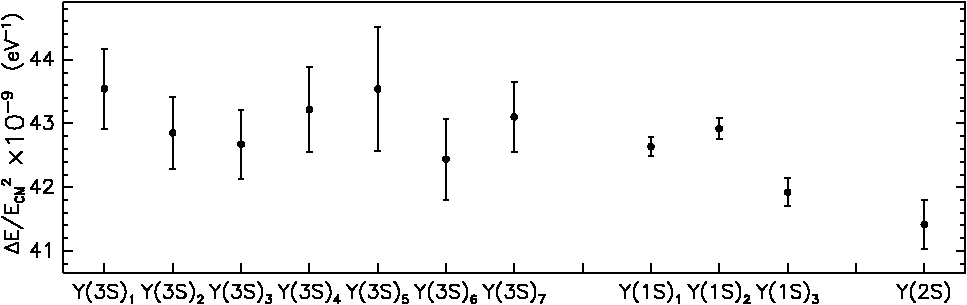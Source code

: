 #FIG 3.2
Portrait
Flush left
Inches
Letter  
100.00
Single
0
1200 2
6 1515 6031 1679 6566
6 1515 6031 1679 6566
# polyline
2 1 0 1 0 0 897 0 -1 4.000 1 1 0 0 0 2
	 1576 6566 1666 6477
# polyline
2 1 0 1 0 0 895 0 -1 4.000 1 1 0 0 0 2
	 1576 6477 1666 6566
# polyline
2 1 0 1 0 0 894 0 -1 4.000 1 1 0 0 0 4
	 1570 6412 1564 6399 1545 6379 1679 6379
# polyline
2 1 0 1 0 0 893 0 -1 4.000 1 1 0 0 0 17
	 1545 6264 1552 6283 1570 6296 1602 6303 1621 6303 1653 6296
	 1673 6283 1679 6264 1679 6251 1673 6232 1653 6219 1621 6212
	 1602 6212 1570 6219 1552 6232 1545 6251 1545 6264
# polyline
2 1 0 1 0 0 892 0 -1 4.000 1 1 0 0 0 2
	 1561 6178 1561 6107
# polyline
2 1 0 1 0 0 891 0 -1 4.000 1 1 0 0 0 23
	 1542 6031 1553 6035 1561 6043 1565 6054 1565 6059 1561 6070
	 1553 6077 1542 6081 1539 6081 1527 6077 1520 6070 1515 6059
	 1515 6054 1520 6043 1527 6035 1542 6031 1561 6031 1581 6035
	 1592 6043 1596 6054 1596 6062 1592 6073 1585 6077
-6
-6
6 1516 6685 1680 7236
# polyline
2 1 0 1 0 0 850 0 -1 4.000 1 1 0 0 0 2
	 1538 7198 1639 7236
# polyline
2 1 0 1 0 0 848 0 -1 4.000 1 1 0 0 0 2
	 1538 7198 1639 7159
# polyline
2 1 0 1 0 0 847 0 -1 4.000 1 1 0 0 0 2
	 1639 7236 1639 7159
# polyline
2 1 0 1 0 0 846 0 -1 4.000 1 1 0 0 0 2
	 1538 7135 1639 7135
# polyline
2 1 0 1 0 0 845 0 -1 4.000 1 1 0 0 0 2
	 1538 7135 1538 7072
# polyline
2 1 0 1 0 0 843 0 -1 4.000 1 1 0 0 0 2
	 1586 7135 1586 7096
# polyline
2 1 0 1 0 0 842 0 -1 4.000 1 1 0 0 0 2
	 1639 7135 1639 7072
# polyline
2 1 0 1 0 0 841 0 -1 4.000 1 1 0 0 0 2
	 1519 6966 1673 7053
# polyline
2 1 0 1 0 0 840 0 -1 4.000 1 1 0 0 0 2
	 1538 6937 1639 6937
# polyline
2 1 0 1 0 0 839 0 -1 4.000 1 1 0 0 0 2
	 1538 6937 1538 6874
# polyline
2 1 0 1 0 0 837 0 -1 4.000 1 1 0 0 0 2
	 1586 6937 1586 6898
# polyline
2 1 0 1 0 0 836 0 -1 4.000 1 1 0 0 0 2
	 1639 6937 1639 6874
# polyline
2 1 0 1 0 0 835 0 -1 4.000 1 1 0 0 0 18
	 1634 6813 1628 6816 1622 6822 1619 6827 1619 6838 1622 6844
	 1628 6850 1634 6853 1643 6856 1657 6856 1665 6853 1671 6850
	 1677 6844 1680 6838 1680 6827 1677 6822 1671 6816 1665 6813
# polyline
2 1 0 1 0 0 834 0 -1 4.000 1 1 0 0 0 2
	 1619 6793 1680 6793
# polyline
2 1 0 1 0 0 833 0 -1 4.000 1 1 0 0 0 2
	 1619 6793 1680 6769
# polyline
2 1 0 1 0 0 832 0 -1 4.000 1 1 0 0 0 2
	 1619 6746 1680 6769
# polyline
2 1 0 1 0 0 831 0 -1 4.000 1 1 0 0 0 2
	 1619 6746 1680 6746
# polyline
2 1 0 1 0 0 830 0 -1 4.000 1 1 0 0 0 14
	 1530 6723 1528 6723 1522 6720 1519 6718 1516 6712 1516 6700
	 1519 6694 1522 6691 1528 6688 1533 6688 1539 6691 1548 6697
	 1577 6726 1577 6685
-6
6 1516 5451 1673 5854
# polyline
2 1 0 1 0 0 823 0 -1 4.000 1 1 0 0 0 17
	 1600 5792 1600 5733 1591 5733 1581 5738 1577 5743 1572 5753
	 1572 5768 1577 5777 1586 5787 1600 5792 1610 5792 1624 5787
	 1634 5777 1639 5768 1639 5753 1634 5743 1624 5733
# polyline
2 1 0 1 0 0 822 0 -1 4.000 1 1 0 0 0 2
	 1538 5714 1639 5676
# polyline
2 1 0 1 0 0 821 0 -1 4.000 1 1 0 0 0 2
	 1538 5637 1639 5676
# polyline
2 1 0 1 0 0 820 0 -1 4.000 1 1 0 0 0 2
	 1550 5621 1550 5568
# polyline
2 1 0 1 0 0 819 0 -1 4.000 1 1 0 0 0 4
	 1528 5540 1524 5534 1516 5525 1577 5525
# polyline
2 1 0 1 0 0 818 0 -1 4.000 1 1 0 0 0 10
	 1519 5485 1529 5475 1543 5465 1562 5456 1586 5451 1605 5451
	 1629 5456 1649 5465 1664 5475 1673 5485
# polyline
2 1 0 1 0 0 829 0 -1 4.000 1 1 0 0 0 10
	 1519 5821 1529 5830 1543 5840 1562 5849 1586 5854 1605 5854
	 1629 5849 1649 5840 1664 5830 1673 5821
-6
# polyline
2 1 0 1 0 0 978 0 -1 4.000 0 0 0 0 0 2
	 2286 6310 2286 5703
# polyline
2 1 0 1 0 0 977 0 -1 4.000 0 0 0 0 0 2
	 2264 6310 2308 6310
# polyline
2 1 0 1 0 0 976 0 -1 4.000 0 0 0 0 0 2
	 2264 5703 2308 5703
# polyline
2 1 0 1 0 0 974 0 -1 4.000 0 0 0 0 0 2
	 2799 6609 2799 6065
# polyline
2 1 0 1 0 0 973 0 -1 4.000 0 0 0 0 0 2
	 2776 6609 2820 6609
# polyline
2 1 0 1 0 0 972 0 -1 4.000 0 0 0 0 0 2
	 2776 6065 2820 6065
# polyline
2 1 0 1 0 0 971 0 -1 4.000 0 0 0 0 0 2
	 3311 6680 3311 6162
# polyline
2 1 0 1 0 0 970 0 -1 4.000 0 0 0 0 0 2
	 3289 6680 3333 6680
# polyline
2 1 0 1 0 0 968 0 -1 4.000 0 0 0 0 0 2
	 3289 6162 3333 6162
# polyline
2 1 0 1 0 0 967 0 -1 4.000 0 0 0 0 0 2
	 3824 6479 3824 5845
# polyline
2 1 0 1 0 0 966 0 -1 4.000 0 0 0 0 0 2
	 3801 6479 3845 6479
# polyline
2 1 0 1 0 0 965 0 -1 4.000 0 0 0 0 0 2
	 3801 5845 3845 5845
# polyline
2 1 0 1 0 0 964 0 -1 4.000 0 0 0 0 0 2
	 4336 6475 4336 5538
# polyline
2 1 0 1 0 0 962 0 -1 4.000 0 0 0 0 0 2
	 4314 6475 4358 6475
# polyline
2 1 0 1 0 0 961 0 -1 4.000 0 0 0 0 0 2
	 4314 5538 4358 5538
# polyline
2 1 0 1 0 0 960 0 -1 4.000 0 0 0 0 0 2
	 4849 6836 4849 6230
# polyline
2 1 0 1 0 0 959 0 -1 4.000 0 0 0 0 0 2
	 4826 6836 4870 6836
# polyline
2 1 0 1 0 0 957 0 -1 4.000 0 0 0 0 0 2
	 4826 6230 4870 6230
# polyline
2 1 0 1 0 0 956 0 -1 4.000 0 0 0 0 0 2
	 5360 6479 5360 5953
# polyline
2 1 0 1 0 0 955 0 -1 4.000 0 0 0 0 0 2
	 5339 6479 5383 6479
# polyline
2 1 0 1 0 0 954 0 -1 4.000 0 0 0 0 0 2
	 5339 5953 5383 5953
# polyline
2 1 0 1 0 0 944 0 -1 4.000 0 0 0 0 0 2
	 6385 6508 6385 6369
# polyline
2 1 0 1 0 0 942 0 -1 4.000 0 0 0 0 0 2
	 6364 6508 6408 6508
# polyline
2 1 0 1 0 0 941 0 -1 4.000 0 0 0 0 0 2
	 6364 6369 6408 6369
# polyline
2 1 0 1 0 0 940 0 -1 4.000 0 0 0 0 0 2
	 6898 6385 6898 6225
# polyline
2 1 0 1 0 0 938 0 -1 4.000 0 0 0 0 0 2
	 6876 6385 6920 6385
# polyline
2 1 0 1 0 0 937 0 -1 4.000 0 0 0 0 0 2
	 6876 6225 6920 6225
# polyline
2 1 0 1 0 0 936 0 -1 4.000 0 0 0 0 0 2
	 7410 6887 7410 6674
# polyline
2 1 0 1 0 0 935 0 -1 4.000 0 0 0 0 0 2
	 7389 6887 7433 6887
# polyline
2 1 0 1 0 0 933 0 -1 4.000 0 0 0 0 0 2
	 7389 6674 7433 6674
# polyline
2 1 0 1 0 0 928 0 -1 4.000 0 0 0 0 0 2
	 8435 7204 8435 6842
# polyline
2 1 0 1 0 0 927 0 -1 4.000 0 0 0 0 0 2
	 8413 7204 8457 7204
# polyline
2 1 0 1 0 0 926 0 -1 4.000 0 0 0 0 0 2
	 8413 6842 8457 6842
# polyline
2 1 0 1 0 0 925 0 -1 4.000 0 0 0 0 0 2
	 8743 7318 8709 7318
# polyline
2 1 0 1 0 0 923 0 -1 4.000 0 0 0 0 0 2
	 8743 7222 8709 7222
# polyline
2 1 0 1 0 0 922 0 -1 4.000 0 0 0 0 0 2
	 8743 7126 8709 7126
# polyline
2 1 0 1 0 0 921 0 -1 4.000 0 0 0 0 0 2
	 8743 7030 8709 7030
# polyline
2 1 0 1 0 0 920 0 -1 4.000 0 0 0 0 0 2
	 8743 6935 8709 6935
# polyline
2 1 0 1 0 0 919 0 -1 4.000 0 0 0 0 0 2
	 8743 6840 8709 6840
# polyline
2 1 0 1 0 0 918 0 -1 4.000 0 0 0 0 0 2
	 8743 6744 8709 6744
# polyline
2 1 0 1 0 0 917 0 -1 4.000 0 0 0 0 0 2
	 8743 6648 8709 6648
# polyline
2 1 0 1 0 0 916 0 -1 4.000 0 0 0 0 0 2
	 8743 6552 8709 6552
# polyline
2 1 0 1 0 0 915 0 -1 4.000 0 0 0 0 0 2
	 8743 6457 8709 6457
# polyline
2 1 0 1 0 0 914 0 -1 4.000 0 0 0 0 0 2
	 8743 6361 8709 6361
# polyline
2 1 0 1 0 0 913 0 -1 4.000 0 0 0 0 0 2
	 8743 6265 8709 6265
# polyline
2 1 0 1 0 0 912 0 -1 4.000 0 0 0 0 0 2
	 8743 6170 8709 6170
# polyline
2 1 0 1 0 0 911 0 -1 4.000 0 0 0 0 0 2
	 8743 6075 8709 6075
# polyline
2 1 0 1 0 0 910 0 -1 4.000 0 0 0 0 0 2
	 8743 5979 8709 5979
# polyline
2 1 0 1 0 0 909 0 -1 4.000 0 0 0 0 0 2
	 8743 5883 8709 5883
# polyline
2 1 0 1 0 0 908 0 -1 4.000 0 0 0 0 0 2
	 8743 5787 8709 5787
# polyline
2 1 0 1 0 0 907 0 -1 4.000 0 0 0 0 0 2
	 8743 5691 8709 5691
# polyline
2 1 0 1 0 0 906 0 -1 4.000 0 0 0 0 0 2
	 8743 5596 8709 5596
# polyline
2 1 0 1 0 0 905 0 -1 4.000 0 0 0 0 0 2
	 8743 5500 8709 5500
# polyline
2 1 0 1 0 0 904 0 -1 4.000 0 0 0 0 0 2
	 8743 5405 8709 5405
# polyline
2 1 0 1 0 0 903 0 -1 4.000 0 0 0 0 0 2
	 8743 7222 8676 7222
# polyline
2 1 0 1 0 0 901 0 -1 4.000 0 0 0 0 0 2
	 8743 6744 8676 6744
# polyline
2 1 0 1 0 0 900 0 -1 4.000 0 0 0 0 0 2
	 8743 6265 8676 6265
# polyline
2 1 0 1 0 0 899 0 -1 4.000 0 0 0 0 0 2
	 8743 5787 8676 5787
# polyline
2 1 0 1 0 0 898 0 -1 4.000 0 0 0 0 0 2
	 8743 7385 8743 5356
# polyline
2 1 0 1 0 0 897 0 -1 4.000 0 0 0 0 0 2
	 1979 5356 8743 5356
# polyline
2 1 0 1 0 0 895 0 -1 4.000 0 0 0 0 0 2
	 1979 7318 2012 7318
# polyline
2 1 0 1 0 0 894 0 -1 4.000 0 0 0 0 0 2
	 1979 7222 2012 7222
# polyline
2 1 0 1 0 0 893 0 -1 4.000 0 0 0 0 0 2
	 1979 7126 2012 7126
# polyline
2 1 0 1 0 0 892 0 -1 4.000 0 0 0 0 0 2
	 1979 7030 2012 7030
# polyline
2 1 0 1 0 0 891 0 -1 4.000 0 0 0 0 0 2
	 1979 6935 2012 6935
# polyline
2 1 0 1 0 0 890 0 -1 4.000 0 0 0 0 0 2
	 1979 6840 2012 6840
# polyline
2 1 0 1 0 0 889 0 -1 4.000 0 0 0 0 0 2
	 1979 6744 2012 6744
# polyline
2 1 0 1 0 0 888 0 -1 4.000 0 0 0 0 0 2
	 1979 6648 2012 6648
# polyline
2 1 0 1 0 0 887 0 -1 4.000 0 0 0 0 0 2
	 1979 6552 2012 6552
# polyline
2 1 0 1 0 0 886 0 -1 4.000 0 0 0 0 0 2
	 1979 6457 2012 6457
# polyline
2 1 0 1 0 0 885 0 -1 4.000 0 0 0 0 0 2
	 1979 6361 2012 6361
# polyline
2 1 0 1 0 0 884 0 -1 4.000 0 0 0 0 0 2
	 1979 6265 2012 6265
# polyline
2 1 0 1 0 0 883 0 -1 4.000 0 0 0 0 0 2
	 1979 6170 2012 6170
# polyline
2 1 0 1 0 0 882 0 -1 4.000 0 0 0 0 0 2
	 1979 6075 2012 6075
# polyline
2 1 0 1 0 0 881 0 -1 4.000 0 0 0 0 0 2
	 1979 5979 2012 5979
# polyline
2 1 0 1 0 0 880 0 -1 4.000 0 0 0 0 0 2
	 1979 5883 2012 5883
# polyline
2 1 0 1 0 0 879 0 -1 4.000 0 0 0 0 0 2
	 1979 5787 2012 5787
# polyline
2 1 0 1 0 0 878 0 -1 4.000 0 0 0 0 0 2
	 1979 5691 2012 5691
# polyline
2 1 0 1 0 0 877 0 -1 4.000 0 0 0 0 0 2
	 1979 5596 2012 5596
# polyline
2 1 0 1 0 0 876 0 -1 4.000 0 0 0 0 0 2
	 1979 5500 2012 5500
# polyline
2 1 0 1 0 0 875 0 -1 4.000 0 0 0 0 0 2
	 1979 5405 2012 5405
# polyline
2 1 0 1 0 0 873 0 -1 4.000 0 0 0 0 0 2
	 1979 7222 2044 7222
# polyline
2 1 0 1 0 0 872 0 -1 4.000 0 0 0 0 0 2
	 1979 6744 2044 6744
# polyline
2 1 0 1 0 0 871 0 -1 4.000 0 0 0 0 0 2
	 1979 6265 2044 6265
# polyline
2 1 0 1 0 0 870 0 -1 4.000 0 0 0 0 0 2
	 1979 5787 2044 5787
# polyline
2 1 0 1 0 0 869 0 -1 4.000 0 0 0 0 0 2
	 1979 7385 1979 5356
# polyline
2 1 0 1 0 0 868 0 -1 4.000 1 1 0 0 0 3
	 1782 7165 1734 7232 1806 7232
# polyline
2 1 0 1 0 0 866 0 -1 4.000 1 1 0 0 0 2
	 1782 7165 1782 7265
# polyline
2 1 0 1 0 0 865 0 -1 4.000 1 1 0 0 0 4
	 1845 7184 1854 7179 1869 7165 1869 7265
# polyline
2 1 0 1 0 0 864 0 -1 4.000 1 1 0 0 0 3
	 1782 6686 1734 6754 1806 6754
# polyline
2 1 0 1 0 0 862 0 -1 4.000 1 1 0 0 0 2
	 1782 6686 1782 6787
# polyline
2 1 0 1 0 0 861 0 -1 4.000 1 1 0 0 0 14
	 1835 6710 1835 6705 1840 6695 1845 6690 1854 6686 1874 6686
	 1884 6690 1889 6695 1893 6705 1893 6715 1889 6725 1879 6739
	 1830 6787 1898 6787
# polyline
2 1 0 1 0 0 860 0 -1 4.000 1 1 0 0 0 3
	 1782 6208 1734 6275 1806 6275
# polyline
2 1 0 1 0 0 858 0 -1 4.000 1 1 0 0 0 2
	 1782 6208 1782 6309
# polyline
2 1 0 1 0 0 857 0 -1 4.000 1 1 0 0 0 15
	 1840 6208 1893 6208 1864 6246 1879 6246 1889 6251 1893 6256
	 1898 6270 1898 6280 1893 6295 1884 6304 1869 6309 1854 6309
	 1840 6304 1835 6300 1830 6290
# polyline
2 1 0 1 0 0 856 0 -1 4.000 1 1 0 0 0 3
	 1782 5730 1734 5797 1806 5797
# polyline
2 1 0 1 0 0 854 0 -1 4.000 1 1 0 0 0 2
	 1782 5730 1782 5830
# polyline
2 1 0 1 0 0 853 0 -1 4.000 1 1 0 0 0 3
	 1879 5730 1830 5797 1903 5797
# polyline
2 1 0 1 0 0 851 0 -1 4.000 1 1 0 0 0 2
	 1879 5730 1879 5830
# polyline
2 1 0 1 0 0 817 0 -1 4.000 0 0 0 0 0 2
	 2286 7385 2286 7319
# polyline
2 1 0 1 0 0 816 0 -1 4.000 0 0 0 0 0 2
	 2799 7385 2799 7319
# polyline
2 1 0 1 0 0 815 0 -1 4.000 0 0 0 0 0 2
	 3311 7385 3311 7319
# polyline
2 1 0 1 0 0 814 0 -1 4.000 0 0 0 0 0 2
	 3824 7385 3824 7319
# polyline
2 1 0 1 0 0 813 0 -1 4.000 0 0 0 0 0 2
	 4336 7385 4336 7319
# polyline
2 1 0 1 0 0 812 0 -1 4.000 0 0 0 0 0 2
	 4849 7385 4849 7319
# polyline
2 1 0 1 0 0 811 0 -1 4.000 0 0 0 0 0 2
	 5360 7385 5360 7319
# polyline
2 1 0 1 0 0 810 0 -1 4.000 0 0 0 0 0 2
	 5873 7385 5873 7319
# polyline
2 1 0 1 0 0 809 0 -1 4.000 0 0 0 0 0 2
	 6385 7385 6385 7319
# polyline
2 1 0 1 0 0 808 0 -1 4.000 0 0 0 0 0 2
	 6898 7385 6898 7319
# polyline
2 1 0 1 0 0 807 0 -1 4.000 0 0 0 0 0 2
	 7410 7385 7410 7319
# polyline
2 1 0 1 0 0 806 0 -1 4.000 0 0 0 0 0 2
	 7923 7385 7923 7319
# polyline
2 1 0 1 0 0 805 0 -1 4.000 0 0 0 0 0 2
	 8435 7385 8435 7319
# polyline
2 1 0 1 0 0 804 0 -1 4.000 0 0 0 0 0 2
	 1979 7385 8743 7385
# polyline
2 1 0 1 0 0 803 0 -1 4.000 1 1 0 0 0 3
	 2054 7473 2094 7521 2094 7575
# polyline
2 1 0 1 0 0 801 0 -1 4.000 1 1 0 0 0 2
	 2132 7473 2094 7521
# polyline
2 1 0 1 0 0 800 0 -1 4.000 1 1 0 0 0 10
	 2189 7454 2180 7464 2170 7478 2161 7497 2156 7521 2156 7540
	 2161 7565 2170 7585 2180 7599 2189 7608
# polyline
2 1 0 1 0 0 799 0 -1 4.000 1 1 0 0 0 15
	 2229 7473 2281 7473 2252 7512 2267 7512 2276 7517 2281 7521
	 2286 7536 2286 7545 2281 7560 2272 7570 2257 7575 2243 7575
	 2229 7570 2224 7565 2219 7555
# polyline
2 1 0 1 0 0 798 0 -1 4.000 1 1 0 0 0 20
	 2383 7488 2373 7478 2359 7473 2339 7473 2324 7478 2315 7488
	 2315 7497 2319 7507 2324 7512 2335 7517 2364 7526 2373 7531
	 2378 7536 2383 7545 2383 7560 2373 7570 2359 7575 2339 7575
	 2324 7570 2315 7560
# polyline
2 1 0 1 0 0 797 0 -1 4.000 1 1 0 0 0 10
	 2411 7454 2421 7464 2431 7478 2440 7497 2445 7521 2445 7540
	 2440 7565 2431 7585 2421 7599 2411 7608
# polyline
2 1 0 1 0 0 796 0 -1 4.000 1 1 0 0 0 4
	 2482 7566 2488 7563 2496 7555 2496 7615
# polyline
2 1 0 1 0 0 795 0 -1 4.000 1 1 0 0 0 3
	 2567 7473 2605 7521 2605 7575
# polyline
2 1 0 1 0 0 794 0 -1 4.000 1 1 0 0 0 2
	 2644 7473 2605 7521
# polyline
2 1 0 1 0 0 793 0 -1 4.000 1 1 0 0 0 10
	 2702 7454 2693 7464 2683 7478 2673 7497 2669 7521 2669 7540
	 2673 7565 2683 7585 2693 7599 2702 7608
# polyline
2 1 0 1 0 0 792 0 -1 4.000 1 1 0 0 0 15
	 2740 7473 2794 7473 2764 7512 2779 7512 2789 7517 2794 7521
	 2799 7536 2799 7545 2794 7560 2784 7570 2769 7575 2755 7575
	 2740 7570 2736 7565 2731 7555
# polyline
2 1 0 1 0 0 791 0 -1 4.000 1 1 0 0 0 20
	 2895 7488 2885 7478 2871 7473 2852 7473 2837 7478 2828 7488
	 2828 7497 2832 7507 2837 7512 2847 7517 2875 7526 2885 7531
	 2890 7536 2895 7545 2895 7560 2885 7570 2871 7575 2852 7575
	 2837 7570 2828 7560
# polyline
2 1 0 1 0 0 790 0 -1 4.000 1 1 0 0 0 10
	 2924 7454 2934 7464 2943 7478 2953 7497 2958 7521 2958 7540
	 2953 7565 2943 7585 2934 7599 2924 7608
# polyline
2 1 0 1 0 0 789 0 -1 4.000 1 1 0 0 0 14
	 2989 7569 2989 7566 2991 7560 2994 7557 3000 7555 3012 7555
	 3018 7557 3020 7560 3023 7566 3023 7572 3020 7578 3014 7586
	 2985 7615 3026 7615
# polyline
2 1 0 1 0 0 788 0 -1 4.000 1 1 0 0 0 3
	 3079 7473 3118 7521 3118 7575
# polyline
2 1 0 1 0 0 787 0 -1 4.000 1 1 0 0 0 2
	 3157 7473 3118 7521
# polyline
2 1 0 1 0 0 786 0 -1 4.000 1 1 0 0 0 10
	 3214 7454 3204 7464 3195 7478 3185 7497 3181 7521 3181 7540
	 3185 7565 3195 7585 3204 7599 3214 7608
# polyline
2 1 0 1 0 0 785 0 -1 4.000 1 1 0 0 0 15
	 3253 7473 3306 7473 3277 7512 3292 7512 3301 7517 3306 7521
	 3311 7536 3311 7545 3306 7560 3296 7570 3282 7575 3268 7575
	 3253 7570 3249 7565 3244 7555
# polyline
2 1 0 1 0 0 784 0 -1 4.000 1 1 0 0 0 20
	 3407 7488 3398 7478 3384 7473 3364 7473 3349 7478 3339 7488
	 3339 7497 3344 7507 3349 7512 3359 7517 3388 7526 3398 7531
	 3403 7536 3407 7545 3407 7560 3398 7570 3384 7575 3364 7575
	 3349 7570 3339 7560
# polyline
2 1 0 1 0 0 783 0 -1 4.000 1 1 0 0 0 10
	 3436 7454 3446 7464 3455 7478 3465 7497 3470 7521 3470 7540
	 3465 7565 3455 7585 3446 7599 3436 7608
# polyline
2 1 0 1 0 0 782 0 -1 4.000 1 1 0 0 0 15
	 3504 7555 3535 7555 3519 7578 3527 7578 3533 7580 3535 7584
	 3539 7592 3539 7598 3535 7606 3529 7612 3521 7615 3513 7615
	 3504 7612 3501 7610 3498 7604
# polyline
2 1 0 1 0 0 781 0 -1 4.000 1 1 0 0 0 3
	 3592 7473 3630 7521 3630 7575
# polyline
2 1 0 1 0 0 780 0 -1 4.000 1 1 0 0 0 2
	 3669 7473 3630 7521
# polyline
2 1 0 1 0 0 779 0 -1 4.000 1 1 0 0 0 10
	 3727 7454 3717 7464 3708 7478 3698 7497 3693 7521 3693 7540
	 3698 7565 3708 7585 3717 7599 3727 7608
# polyline
2 1 0 1 0 0 778 0 -1 4.000 1 1 0 0 0 15
	 3765 7473 3819 7473 3789 7512 3804 7512 3814 7517 3819 7521
	 3824 7536 3824 7545 3819 7560 3809 7570 3794 7575 3780 7575
	 3765 7570 3760 7565 3756 7555
# polyline
2 1 0 1 0 0 777 0 -1 4.000 1 1 0 0 0 20
	 3919 7488 3910 7478 3895 7473 3876 7473 3862 7478 3852 7488
	 3852 7497 3857 7507 3862 7512 3872 7517 3900 7526 3910 7531
	 3915 7536 3919 7545 3919 7560 3910 7570 3895 7575 3876 7575
	 3862 7570 3852 7560
# polyline
2 1 0 1 0 0 776 0 -1 4.000 1 1 0 0 0 10
	 3949 7454 3959 7464 3968 7478 3978 7497 3983 7521 3983 7540
	 3978 7565 3968 7585 3959 7599 3949 7608
# polyline
2 1 0 1 0 0 775 0 -1 4.000 1 1 0 0 0 3
	 4039 7555 4010 7595 4054 7595
# polyline
2 1 0 1 0 0 773 0 -1 4.000 1 1 0 0 0 2
	 4039 7555 4039 7615
# polyline
2 1 0 1 0 0 772 0 -1 4.000 1 1 0 0 0 3
	 4104 7473 4143 7521 4143 7575
# polyline
2 1 0 1 0 0 771 0 -1 4.000 1 1 0 0 0 2
	 4181 7473 4143 7521
# polyline
2 1 0 1 0 0 770 0 -1 4.000 1 1 0 0 0 10
	 4239 7454 4229 7464 4220 7478 4210 7497 4205 7521 4205 7540
	 4210 7565 4220 7585 4229 7599 4239 7608
# polyline
2 1 0 1 0 0 769 0 -1 4.000 1 1 0 0 0 15
	 4278 7473 4331 7473 4302 7512 4316 7512 4326 7517 4331 7521
	 4336 7536 4336 7545 4331 7560 4321 7570 4307 7575 4293 7575
	 4278 7570 4273 7565 4269 7555
# polyline
2 1 0 1 0 0 768 0 -1 4.000 1 1 0 0 0 20
	 4432 7488 4423 7478 4408 7473 4389 7473 4374 7478 4364 7488
	 4364 7497 4370 7507 4374 7512 4384 7517 4413 7526 4423 7531
	 4428 7536 4432 7545 4432 7560 4423 7570 4408 7575 4389 7575
	 4374 7570 4364 7560
# polyline
2 1 0 1 0 0 767 0 -1 4.000 1 1 0 0 0 10
	 4461 7454 4471 7464 4480 7478 4490 7497 4495 7521 4495 7540
	 4490 7565 4480 7585 4471 7599 4461 7608
# polyline
2 1 0 1 0 0 766 0 -1 4.000 1 1 0 0 0 17
	 4558 7555 4529 7555 4526 7580 4529 7578 4537 7575 4546 7575
	 4554 7578 4560 7584 4564 7592 4564 7598 4560 7606 4554 7612
	 4546 7615 4537 7615 4529 7612 4526 7610 4523 7604
# polyline
2 1 0 1 0 0 765 0 -1 4.000 1 1 0 0 0 3
	 4617 7473 4655 7521 4655 7575
# polyline
2 1 0 1 0 0 764 0 -1 4.000 1 1 0 0 0 2
	 4694 7473 4655 7521
# polyline
2 1 0 1 0 0 763 0 -1 4.000 1 1 0 0 0 10
	 4752 7454 4742 7464 4733 7478 4723 7497 4718 7521 4718 7540
	 4723 7565 4733 7585 4742 7599 4752 7608
# polyline
2 1 0 1 0 0 762 0 -1 4.000 1 1 0 0 0 15
	 4790 7473 4844 7473 4814 7512 4829 7512 4839 7517 4844 7521
	 4849 7536 4849 7545 4844 7560 4834 7570 4820 7575 4804 7575
	 4790 7570 4785 7565 4781 7555
# polyline
2 1 0 1 0 0 761 0 -1 4.000 1 1 0 0 0 20
	 4945 7488 4935 7478 4920 7473 4901 7473 4887 7478 4877 7488
	 4877 7497 4882 7507 4887 7512 4896 7517 4925 7526 4935 7531
	 4939 7536 4945 7545 4945 7560 4935 7570 4920 7575 4901 7575
	 4887 7570 4877 7560
# polyline
2 1 0 1 0 0 760 0 -1 4.000 1 1 0 0 0 10
	 4974 7454 4984 7464 4993 7478 5003 7497 5007 7521 5007 7540
	 5003 7565 4993 7585 4984 7599 4974 7608
# polyline
2 1 0 1 0 0 759 0 -1 4.000 1 1 0 0 0 23
	 5073 7563 5070 7557 5061 7555 5055 7555 5047 7557 5041 7566
	 5038 7580 5038 7595 5041 7606 5047 7612 5055 7615 5059 7615
	 5067 7612 5073 7606 5076 7598 5076 7595 5073 7586 5067 7580
	 5059 7578 5055 7578 5047 7580 5041 7586 5038 7595
# polyline
2 1 0 1 0 0 758 0 -1 4.000 1 1 0 0 0 3
	 5129 7473 5168 7521 5168 7575
# polyline
2 1 0 1 0 0 757 0 -1 4.000 1 1 0 0 0 2
	 5206 7473 5168 7521
# polyline
2 1 0 1 0 0 756 0 -1 4.000 1 1 0 0 0 10
	 5264 7454 5254 7464 5245 7478 5235 7497 5230 7521 5230 7540
	 5235 7565 5245 7585 5254 7599 5264 7608
# polyline
2 1 0 1 0 0 755 0 -1 4.000 1 1 0 0 0 15
	 5303 7473 5356 7473 5327 7512 5341 7512 5351 7517 5356 7521
	 5360 7536 5360 7545 5356 7560 5346 7570 5332 7575 5317 7575
	 5303 7570 5298 7565 5293 7555
# polyline
2 1 0 1 0 0 754 0 -1 4.000 1 1 0 0 0 20
	 5457 7488 5448 7478 5433 7473 5414 7473 5399 7478 5389 7488
	 5389 7497 5394 7507 5399 7512 5409 7517 5438 7526 5448 7531
	 5452 7536 5457 7545 5457 7560 5448 7570 5433 7575 5414 7575
	 5399 7570 5389 7560
# polyline
2 1 0 1 0 0 753 0 -1 4.000 1 1 0 0 0 10
	 5486 7454 5495 7464 5505 7478 5515 7497 5519 7521 5519 7540
	 5515 7565 5505 7585 5495 7599 5486 7608
# polyline
2 1 0 1 0 0 752 0 -1 4.000 1 1 0 0 0 2
	 5588 7555 5559 7615
# polyline
2 1 0 1 0 0 750 0 -1 4.000 1 1 0 0 0 2
	 5548 7555 5588 7555
# polyline
2 1 0 1 0 0 749 0 -1 4.000 1 1 0 0 0 3
	 6154 7473 6193 7521 6193 7575
# polyline
2 1 0 1 0 0 748 0 -1 4.000 1 1 0 0 0 2
	 6231 7473 6193 7521
# polyline
2 1 0 1 0 0 747 0 -1 4.000 1 1 0 0 0 10
	 6289 7454 6279 7464 6269 7478 6260 7497 6255 7521 6255 7540
	 6260 7565 6269 7585 6279 7599 6289 7608
# polyline
2 1 0 1 0 0 746 0 -1 4.000 1 1 0 0 0 4
	 6333 7493 6342 7488 6357 7473 6357 7575
# polyline
2 1 0 1 0 0 745 0 -1 4.000 1 1 0 0 0 20
	 6482 7488 6472 7478 6458 7473 6439 7473 6424 7478 6414 7488
	 6414 7497 6419 7507 6424 7512 6434 7517 6463 7526 6472 7531
	 6477 7536 6482 7545 6482 7560 6472 7570 6458 7575 6439 7575
	 6424 7570 6414 7560
# polyline
2 1 0 1 0 0 744 0 -1 4.000 1 1 0 0 0 10
	 6511 7454 6520 7464 6530 7478 6539 7497 6544 7521 6544 7540
	 6539 7565 6530 7585 6520 7599 6511 7608
# polyline
2 1 0 1 0 0 743 0 -1 4.000 1 1 0 0 0 4
	 6581 7566 6587 7563 6595 7555 6595 7615
# polyline
2 1 0 1 0 0 742 0 -1 4.000 1 1 0 0 0 3
	 6666 7473 6705 7521 6705 7575
# polyline
2 1 0 1 0 0 741 0 -1 4.000 1 1 0 0 0 2
	 6744 7473 6705 7521
# polyline
2 1 0 1 0 0 740 0 -1 4.000 1 1 0 0 0 10
	 6801 7454 6792 7464 6782 7478 6773 7497 6768 7521 6768 7540
	 6773 7565 6782 7585 6792 7599 6801 7608
# polyline
2 1 0 1 0 0 739 0 -1 4.000 1 1 0 0 0 4
	 6845 7493 6854 7488 6869 7473 6869 7575
# polyline
2 1 0 1 0 0 738 0 -1 4.000 1 1 0 0 0 20
	 6994 7488 6984 7478 6970 7473 6951 7473 6936 7478 6927 7488
	 6927 7497 6932 7507 6936 7512 6946 7517 6975 7526 6984 7531
	 6989 7536 6994 7545 6994 7560 6984 7570 6970 7575 6951 7575
	 6936 7570 6927 7560
# polyline
2 1 0 1 0 0 737 0 -1 4.000 1 1 0 0 0 10
	 7024 7454 7033 7464 7043 7478 7052 7497 7057 7521 7057 7540
	 7052 7565 7043 7585 7033 7599 7024 7608
# polyline
2 1 0 1 0 0 736 0 -1 4.000 1 1 0 0 0 14
	 7088 7569 7088 7566 7091 7560 7094 7557 7099 7555 7111 7555
	 7117 7557 7119 7560 7123 7566 7123 7572 7119 7578 7114 7586
	 7085 7615 7125 7615
# polyline
2 1 0 1 0 0 735 0 -1 4.000 1 1 0 0 0 3
	 7179 7473 7218 7521 7218 7575
# polyline
2 1 0 1 0 0 734 0 -1 4.000 1 1 0 0 0 2
	 7256 7473 7218 7521
# polyline
2 1 0 1 0 0 733 0 -1 4.000 1 1 0 0 0 10
	 7314 7454 7304 7464 7294 7478 7285 7497 7280 7521 7280 7540
	 7285 7565 7294 7585 7304 7599 7314 7608
# polyline
2 1 0 1 0 0 732 0 -1 4.000 1 1 0 0 0 4
	 7357 7493 7367 7488 7381 7473 7381 7575
# polyline
2 1 0 1 0 0 731 0 -1 4.000 1 1 0 0 0 20
	 7507 7488 7497 7478 7483 7473 7464 7473 7449 7478 7439 7488
	 7439 7497 7444 7507 7449 7512 7459 7517 7488 7526 7497 7531
	 7502 7536 7507 7545 7507 7560 7497 7570 7483 7575 7464 7575
	 7449 7570 7439 7560
# polyline
2 1 0 1 0 0 730 0 -1 4.000 1 1 0 0 0 10
	 7535 7454 7545 7464 7555 7478 7564 7497 7569 7521 7569 7540
	 7564 7565 7555 7585 7545 7599 7535 7608
# polyline
2 1 0 1 0 0 729 0 -1 4.000 1 1 0 0 0 15
	 7603 7555 7635 7555 7618 7578 7626 7578 7632 7580 7635 7584
	 7638 7592 7638 7598 7635 7606 7629 7612 7620 7615 7612 7615
	 7603 7612 7600 7610 7598 7604
# polyline
2 1 0 1 0 0 728 0 -1 4.000 1 1 0 0 0 3
	 8233 7473 8271 7521 8271 7575
# polyline
2 1 0 1 0 0 727 0 -1 4.000 1 1 0 0 0 2
	 8309 7473 8271 7521
# polyline
2 1 0 1 0 0 726 0 -1 4.000 1 1 0 0 0 10
	 8368 7454 8358 7464 8349 7478 8339 7497 8334 7521 8334 7540
	 8339 7565 8349 7585 8358 7599 8368 7608
# polyline
2 1 0 1 0 0 725 0 -1 4.000 1 1 0 0 0 14
	 8401 7497 8401 7493 8406 7483 8411 7478 8421 7473 8440 7473
	 8449 7478 8454 7483 8459 7493 8459 7502 8454 7512 8444 7526
	 8397 7575 8464 7575
# polyline
2 1 0 1 0 0 724 0 -1 4.000 1 1 0 0 0 20
	 8560 7488 8551 7478 8536 7473 8517 7473 8503 7478 8493 7488
	 8493 7497 8498 7507 8503 7512 8512 7517 8541 7526 8551 7531
	 8556 7536 8560 7545 8560 7560 8551 7570 8536 7575 8517 7575
	 8503 7570 8493 7560
# polyline
2 1 0 1 0 0 723 0 -1 4.000 1 1 0 0 0 10
	 8590 7454 8599 7464 8609 7478 8619 7497 8624 7521 8624 7540
	 8619 7565 8609 7585 8599 7599 8590 7608
# spline
3 4 0 0 0 0 999 0 20 4.000 0 0 0 22
	 2307 6006 2306 6000 2303 5994 2298 5989 2293 5986 2286 5985
	 2280 5986 2274 5989 2269 5994 2266 6000 2265 6006 2266 6013
	 2269 6018 2274 6023 2280 6026 2286 6027 2293 6026 2298 6023
	 2303 6018 2306 6013 2307 6006 2307 6006
	 0.000 0.000 -1.000 -1.000 -1.000 0.000 0.000 -1.000
	 -1.000 -1.000 0.000 0.000 -1.000 -1.000 -1.000 0.000
	 0.000 -1.000 -1.000 -1.000 0.000 0.000
# spline
3 4 0 1 0 0 997 0 -1 4.000 0 0 0 22
	 2307 6006 2306 6000 2303 5994 2298 5989 2293 5986 2286 5985
	 2280 5986 2274 5989 2269 5994 2266 6000 2265 6006 2266 6013
	 2269 6018 2274 6023 2280 6026 2286 6027 2293 6026 2298 6023
	 2303 6018 2306 6013 2307 6006 2307 6006
	 0.000 0.000 -1.000 -1.000 -1.000 0.000 0.000 -1.000
	 -1.000 -1.000 0.000 0.000 -1.000 -1.000 -1.000 0.000
	 0.000 -1.000 -1.000 -1.000 0.000 0.000
# spline
3 4 0 0 0 0 996 0 20 4.000 0 0 0 22
	 2819 6336 2818 6330 2815 6324 2811 6319 2805 6316 2799 6315
	 2792 6316 2786 6319 2782 6324 2779 6330 2778 6336 2779 6343
	 2782 6348 2786 6353 2792 6356 2799 6357 2805 6356 2811 6353
	 2815 6348 2818 6343 2819 6336 2819 6336
	 0.000 0.000 -1.000 -1.000 -1.000 0.000 0.000 -1.000
	 -1.000 -1.000 0.000 0.000 -1.000 -1.000 -1.000 0.000
	 0.000 -1.000 -1.000 -1.000 0.000 0.000
# spline
3 4 0 1 0 0 994 0 -1 4.000 0 0 0 22
	 2819 6336 2818 6330 2815 6324 2811 6319 2805 6316 2799 6315
	 2792 6316 2786 6319 2782 6324 2779 6330 2778 6336 2779 6343
	 2782 6348 2786 6353 2792 6356 2799 6357 2805 6356 2811 6353
	 2815 6348 2818 6343 2819 6336 2819 6336
	 0.000 0.000 -1.000 -1.000 -1.000 0.000 0.000 -1.000
	 -1.000 -1.000 0.000 0.000 -1.000 -1.000 -1.000 0.000
	 0.000 -1.000 -1.000 -1.000 0.000 0.000
# spline
3 4 0 0 0 0 993 0 20 4.000 0 0 0 22
	 3332 6421 3331 6415 3328 6409 3323 6404 3318 6401 3311 6400
	 3305 6401 3299 6404 3294 6409 3291 6415 3290 6421 3291 6428
	 3294 6433 3299 6438 3305 6441 3311 6442 3318 6441 3323 6438
	 3328 6433 3331 6428 3332 6421 3332 6421
	 0.000 0.000 -1.000 -1.000 -1.000 0.000 0.000 -1.000
	 -1.000 -1.000 0.000 0.000 -1.000 -1.000 -1.000 0.000
	 0.000 -1.000 -1.000 -1.000 0.000 0.000
# spline
3 4 0 1 0 0 991 0 -1 4.000 0 0 0 22
	 3332 6421 3331 6415 3328 6409 3323 6404 3318 6401 3311 6400
	 3305 6401 3299 6404 3294 6409 3291 6415 3290 6421 3291 6428
	 3294 6433 3299 6438 3305 6441 3311 6442 3318 6441 3323 6438
	 3328 6433 3331 6428 3332 6421 3332 6421
	 0.000 0.000 -1.000 -1.000 -1.000 0.000 0.000 -1.000
	 -1.000 -1.000 0.000 0.000 -1.000 -1.000 -1.000 0.000
	 0.000 -1.000 -1.000 -1.000 0.000 0.000
# spline
3 4 0 0 0 0 990 0 20 4.000 0 0 0 22
	 3844 6162 3843 6155 3840 6150 3836 6145 3830 6142 3824 6141
	 3817 6142 3811 6145 3807 6150 3804 6155 3803 6162 3804 6169
	 3807 6174 3811 6179 3817 6182 3824 6183 3830 6182 3836 6179
	 3840 6174 3843 6169 3844 6162 3844 6162
	 0.000 0.000 -1.000 -1.000 -1.000 0.000 0.000 -1.000
	 -1.000 -1.000 0.000 0.000 -1.000 -1.000 -1.000 0.000
	 0.000 -1.000 -1.000 -1.000 0.000 0.000
# spline
3 4 0 1 0 0 988 0 -1 4.000 0 0 0 22
	 3844 6162 3843 6155 3840 6150 3836 6145 3830 6142 3824 6141
	 3817 6142 3811 6145 3807 6150 3804 6155 3803 6162 3804 6169
	 3807 6174 3811 6179 3817 6182 3824 6183 3830 6182 3836 6179
	 3840 6174 3843 6169 3844 6162 3844 6162
	 0.000 0.000 -1.000 -1.000 -1.000 0.000 0.000 -1.000
	 -1.000 -1.000 0.000 0.000 -1.000 -1.000 -1.000 0.000
	 0.000 -1.000 -1.000 -1.000 0.000 0.000
# spline
3 4 0 0 0 0 987 0 20 4.000 0 0 0 22
	 4357 6006 4356 6000 4353 5994 4348 5989 4343 5986 4336 5985
	 4330 5986 4324 5989 4319 5994 4316 6000 4315 6006 4316 6013
	 4319 6018 4324 6023 4330 6026 4336 6027 4343 6026 4348 6023
	 4353 6018 4356 6013 4357 6006 4357 6006
	 0.000 0.000 -1.000 -1.000 -1.000 0.000 0.000 -1.000
	 -1.000 -1.000 0.000 0.000 -1.000 -1.000 -1.000 0.000
	 0.000 -1.000 -1.000 -1.000 0.000 0.000
# spline
3 4 0 1 0 0 985 0 -1 4.000 0 0 0 22
	 4357 6006 4356 6000 4353 5994 4348 5989 4343 5986 4336 5985
	 4330 5986 4324 5989 4319 5994 4316 6000 4315 6006 4316 6013
	 4319 6018 4324 6023 4330 6026 4336 6027 4343 6026 4348 6023
	 4353 6018 4356 6013 4357 6006 4357 6006
	 0.000 0.000 -1.000 -1.000 -1.000 0.000 0.000 -1.000
	 -1.000 -1.000 0.000 0.000 -1.000 -1.000 -1.000 0.000
	 0.000 -1.000 -1.000 -1.000 0.000 0.000
# spline
3 4 0 0 0 0 984 0 20 4.000 0 0 0 22
	 4870 6533 4868 6526 4865 6521 4861 6516 4855 6513 4849 6512
	 4842 6513 4836 6516 4832 6521 4829 6526 4828 6533 4829 6539
	 4832 6545 4836 6550 4842 6553 4849 6554 4855 6553 4861 6550
	 4865 6545 4868 6539 4870 6533 4870 6533
	 0.000 0.000 -1.000 -1.000 -1.000 0.000 0.000 -1.000
	 -1.000 -1.000 0.000 0.000 -1.000 -1.000 -1.000 0.000
	 0.000 -1.000 -1.000 -1.000 0.000 0.000
# spline
3 4 0 1 0 0 982 0 -1 4.000 0 0 0 22
	 4870 6533 4868 6526 4865 6521 4861 6516 4855 6513 4849 6512
	 4842 6513 4836 6516 4832 6521 4829 6526 4828 6533 4829 6539
	 4832 6545 4836 6550 4842 6553 4849 6554 4855 6553 4861 6550
	 4865 6545 4868 6539 4870 6533 4870 6533
	 0.000 0.000 -1.000 -1.000 -1.000 0.000 0.000 -1.000
	 -1.000 -1.000 0.000 0.000 -1.000 -1.000 -1.000 0.000
	 0.000 -1.000 -1.000 -1.000 0.000 0.000
# spline
3 4 0 0 0 0 981 0 20 4.000 0 0 0 22
	 5381 6216 5380 6210 5377 6204 5373 6199 5367 6196 5360 6195
	 5354 6196 5348 6199 5344 6204 5341 6210 5339 6216 5341 6223
	 5344 6228 5348 6233 5354 6236 5360 6237 5367 6236 5373 6233
	 5377 6228 5380 6223 5381 6216 5381 6216
	 0.000 0.000 -1.000 -1.000 -1.000 0.000 0.000 -1.000
	 -1.000 -1.000 0.000 0.000 -1.000 -1.000 -1.000 0.000
	 0.000 -1.000 -1.000 -1.000 0.000 0.000
# spline
3 4 0 1 0 0 979 0 -1 4.000 0 0 0 22
	 5381 6216 5380 6210 5377 6204 5373 6199 5367 6196 5360 6195
	 5354 6196 5348 6199 5344 6204 5341 6210 5339 6216 5341 6223
	 5344 6228 5348 6233 5354 6236 5360 6237 5367 6236 5373 6233
	 5377 6228 5380 6223 5381 6216 5381 6216
	 0.000 0.000 -1.000 -1.000 -1.000 0.000 0.000 -1.000
	 -1.000 -1.000 0.000 0.000 -1.000 -1.000 -1.000 0.000
	 0.000 -1.000 -1.000 -1.000 0.000 0.000
# spline
3 4 0 0 0 0 953 0 20 4.000 0 0 0 22
	 6406 6439 6405 6432 6402 6426 6398 6422 6392 6419 6385 6418
	 6379 6419 6373 6422 6369 6426 6366 6432 6364 6439 6366 6445
	 6369 6451 6373 6455 6379 6458 6385 6460 6392 6458 6398 6455
	 6402 6451 6405 6445 6406 6439 6406 6439
	 0.000 0.000 -1.000 -1.000 -1.000 0.000 0.000 -1.000
	 -1.000 -1.000 0.000 0.000 -1.000 -1.000 -1.000 0.000
	 0.000 -1.000 -1.000 -1.000 0.000 0.000
# spline
3 4 0 1 0 0 951 0 -1 4.000 0 0 0 22
	 6406 6439 6405 6432 6402 6426 6398 6422 6392 6419 6385 6418
	 6379 6419 6373 6422 6369 6426 6366 6432 6364 6439 6366 6445
	 6369 6451 6373 6455 6379 6458 6385 6460 6392 6458 6398 6455
	 6402 6451 6405 6445 6406 6439 6406 6439
	 0.000 0.000 -1.000 -1.000 -1.000 0.000 0.000 -1.000
	 -1.000 -1.000 0.000 0.000 -1.000 -1.000 -1.000 0.000
	 0.000 -1.000 -1.000 -1.000 0.000 0.000
# spline
3 4 0 0 0 0 950 0 20 4.000 0 0 0 22
	 6919 6305 6918 6298 6915 6292 6910 6288 6904 6285 6898 6284
	 6891 6285 6886 6288 6881 6292 6878 6298 6877 6305 6878 6311
	 6881 6317 6886 6321 6891 6324 6898 6325 6904 6324 6910 6321
	 6915 6317 6918 6311 6919 6305 6919 6305
	 0.000 0.000 -1.000 -1.000 -1.000 0.000 0.000 -1.000
	 -1.000 -1.000 0.000 0.000 -1.000 -1.000 -1.000 0.000
	 0.000 -1.000 -1.000 -1.000 0.000 0.000
# spline
3 4 0 1 0 0 948 0 -1 4.000 0 0 0 22
	 6919 6305 6918 6298 6915 6292 6910 6288 6904 6285 6898 6284
	 6891 6285 6886 6288 6881 6292 6878 6298 6877 6305 6878 6311
	 6881 6317 6886 6321 6891 6324 6898 6325 6904 6324 6910 6321
	 6915 6317 6918 6311 6919 6305 6919 6305
	 0.000 0.000 -1.000 -1.000 -1.000 0.000 0.000 -1.000
	 -1.000 -1.000 0.000 0.000 -1.000 -1.000 -1.000 0.000
	 0.000 -1.000 -1.000 -1.000 0.000 0.000
# spline
3 4 0 0 0 0 947 0 20 4.000 0 0 0 22
	 7431 6780 7430 6774 7427 6768 7423 6764 7417 6761 7410 6760
	 7404 6761 7398 6764 7394 6768 7391 6774 7389 6780 7391 6787
	 7394 6793 7398 6797 7404 6800 7410 6801 7417 6800 7423 6797
	 7427 6793 7430 6787 7431 6780 7431 6780
	 0.000 0.000 -1.000 -1.000 -1.000 0.000 0.000 -1.000
	 -1.000 -1.000 0.000 0.000 -1.000 -1.000 -1.000 0.000
	 0.000 -1.000 -1.000 -1.000 0.000 0.000
# spline
3 4 0 1 0 0 945 0 -1 4.000 0 0 0 22
	 7431 6780 7430 6774 7427 6768 7423 6764 7417 6761 7410 6760
	 7404 6761 7398 6764 7394 6768 7391 6774 7389 6780 7391 6787
	 7394 6793 7398 6797 7404 6800 7410 6801 7417 6800 7423 6797
	 7427 6793 7430 6787 7431 6780 7431 6780
	 0.000 0.000 -1.000 -1.000 -1.000 0.000 0.000 -1.000
	 -1.000 -1.000 0.000 0.000 -1.000 -1.000 -1.000 0.000
	 0.000 -1.000 -1.000 -1.000 0.000 0.000
# spline
3 4 0 0 0 0 932 0 20 4.000 0 0 0 22
	 8456 7023 8455 7016 8452 7011 8448 7006 8442 7003 8435 7002
	 8429 7003 8423 7006 8419 7011 8416 7016 8414 7023 8416 7029
	 8419 7035 8423 7040 8429 7043 8435 7044 8442 7043 8448 7040
	 8452 7035 8455 7029 8456 7023 8456 7023
	 0.000 0.000 -1.000 -1.000 -1.000 0.000 0.000 -1.000
	 -1.000 -1.000 0.000 0.000 -1.000 -1.000 -1.000 0.000
	 0.000 -1.000 -1.000 -1.000 0.000 0.000
# spline
3 4 0 1 0 0 930 0 -1 4.000 0 0 0 22
	 8456 7023 8455 7016 8452 7011 8448 7006 8442 7003 8435 7002
	 8429 7003 8423 7006 8419 7011 8416 7016 8414 7023 8416 7029
	 8419 7035 8423 7040 8429 7043 8435 7044 8442 7043 8448 7040
	 8452 7035 8455 7029 8456 7023 8456 7023
	 0.000 0.000 -1.000 -1.000 -1.000 0.000 0.000 -1.000
	 -1.000 -1.000 0.000 0.000 -1.000 -1.000 -1.000 0.000
	 0.000 -1.000 -1.000 -1.000 0.000 0.000
